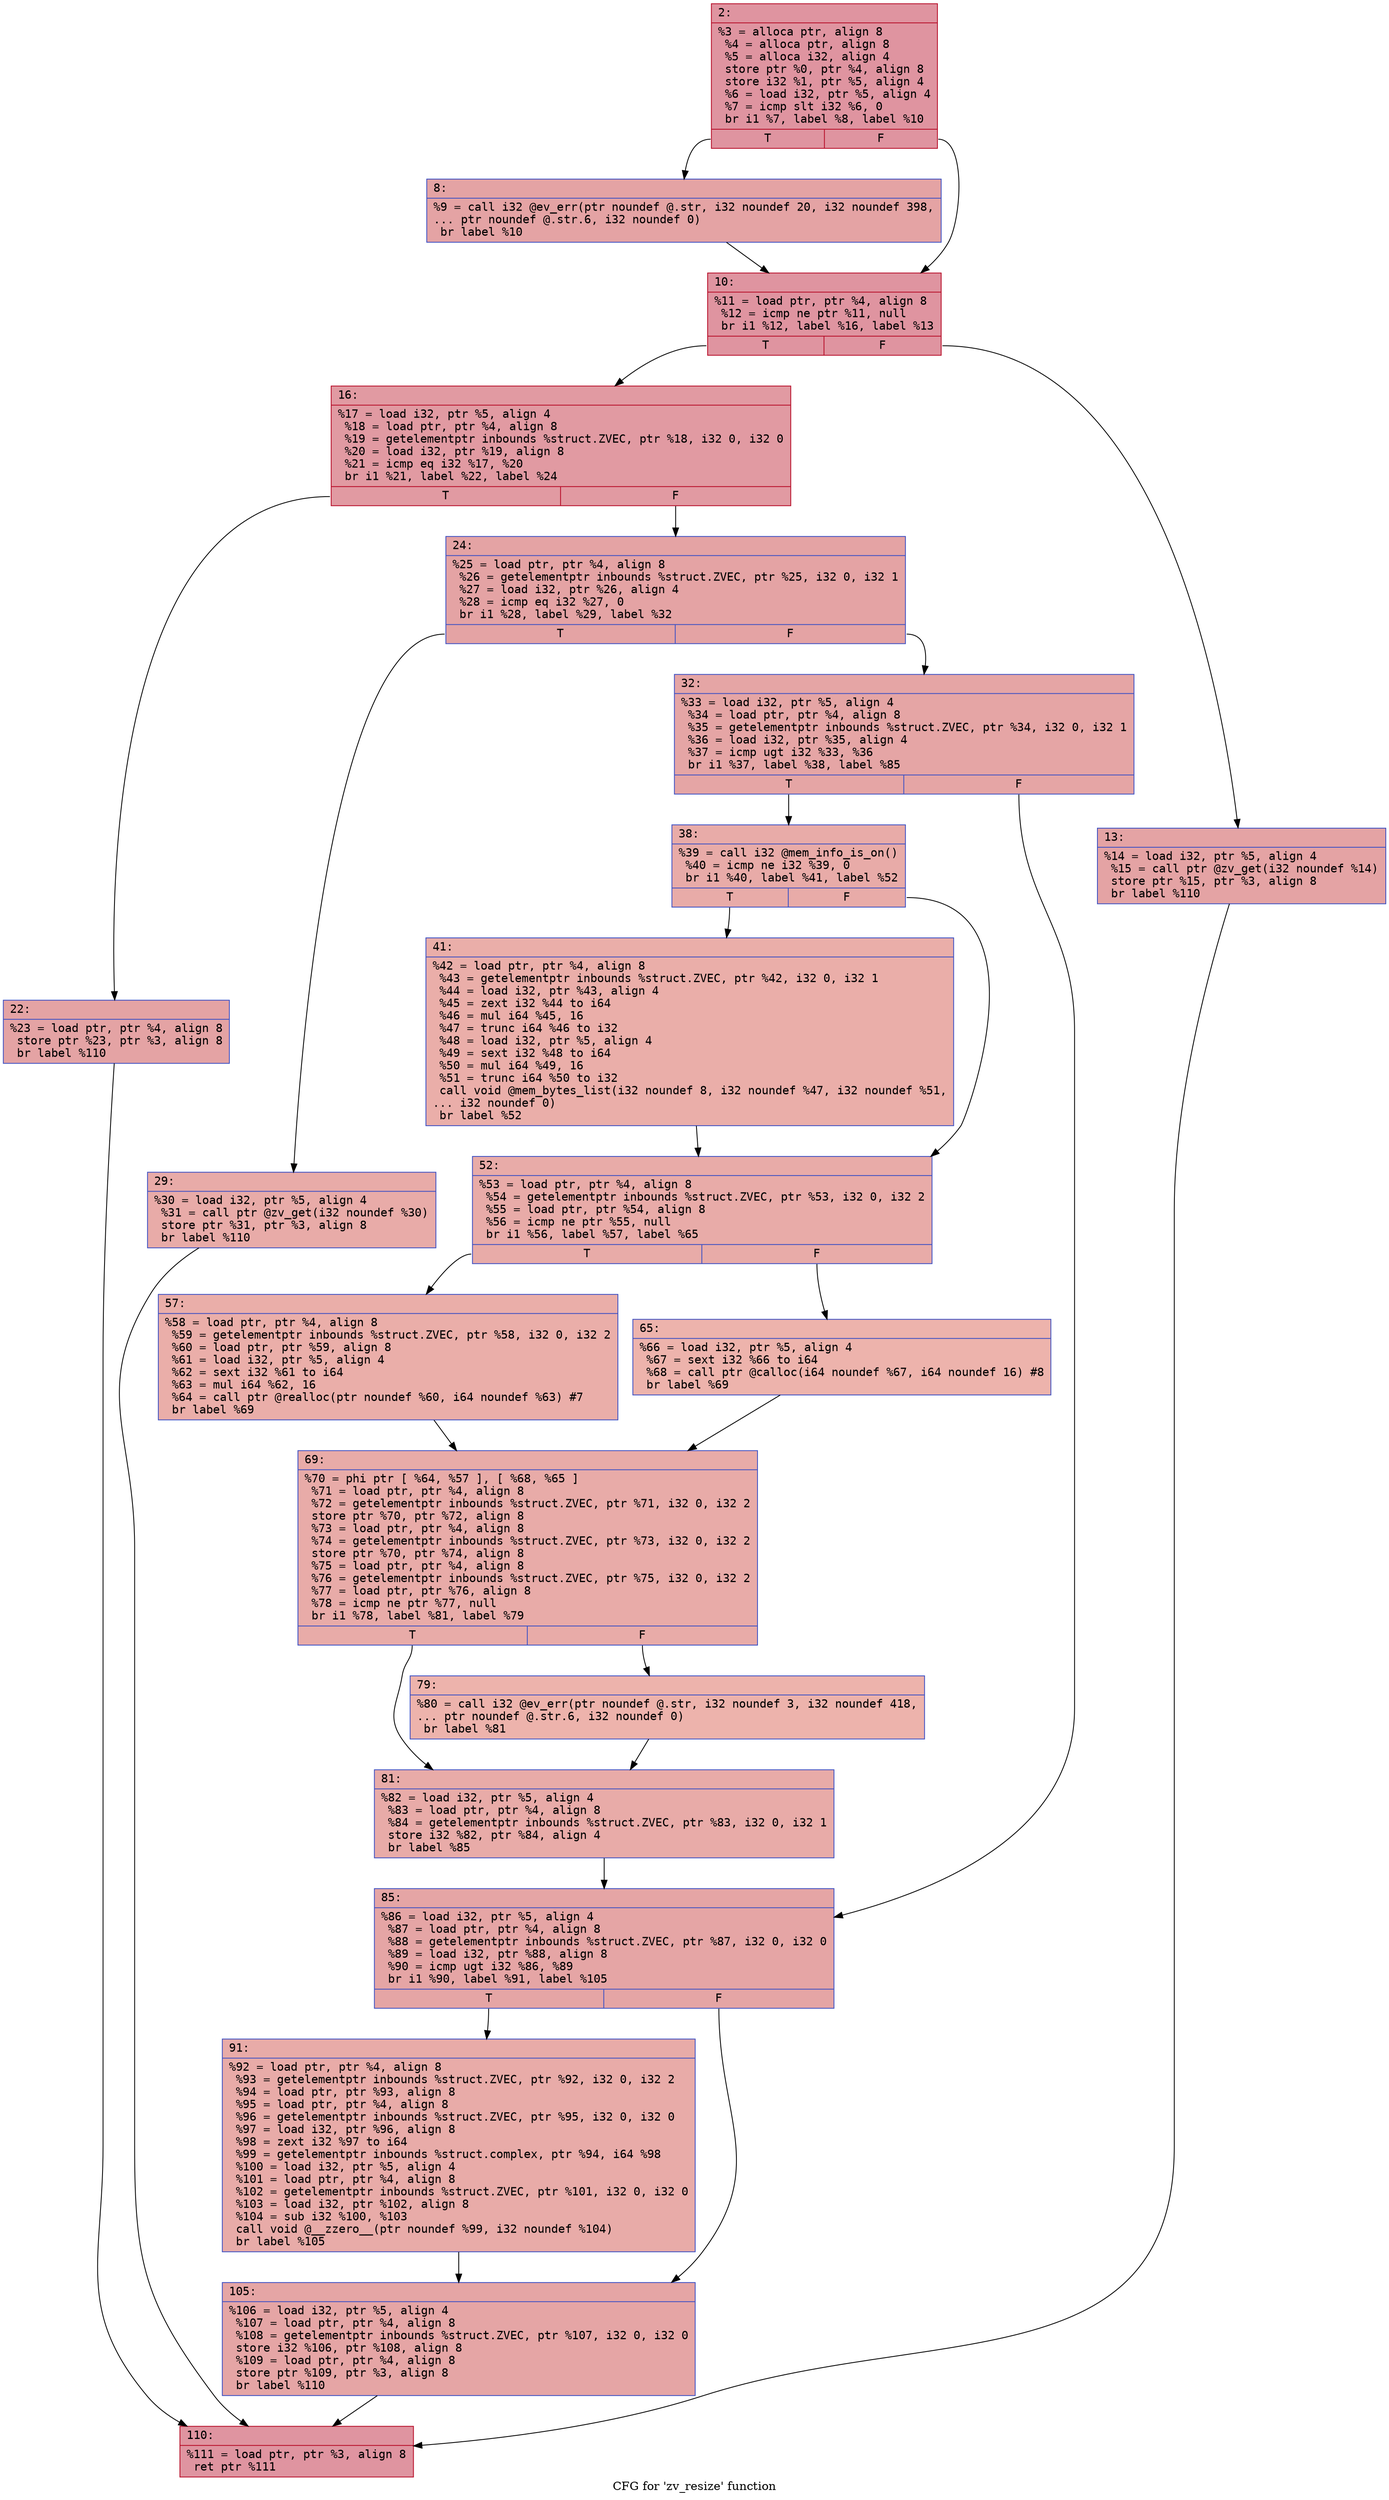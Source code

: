 digraph "CFG for 'zv_resize' function" {
	label="CFG for 'zv_resize' function";

	Node0x6000014c0b90 [shape=record,color="#b70d28ff", style=filled, fillcolor="#b70d2870" fontname="Courier",label="{2:\l|  %3 = alloca ptr, align 8\l  %4 = alloca ptr, align 8\l  %5 = alloca i32, align 4\l  store ptr %0, ptr %4, align 8\l  store i32 %1, ptr %5, align 4\l  %6 = load i32, ptr %5, align 4\l  %7 = icmp slt i32 %6, 0\l  br i1 %7, label %8, label %10\l|{<s0>T|<s1>F}}"];
	Node0x6000014c0b90:s0 -> Node0x6000014c0d70[tooltip="2 -> 8\nProbability 37.50%" ];
	Node0x6000014c0b90:s1 -> Node0x6000014c0dc0[tooltip="2 -> 10\nProbability 62.50%" ];
	Node0x6000014c0d70 [shape=record,color="#3d50c3ff", style=filled, fillcolor="#c32e3170" fontname="Courier",label="{8:\l|  %9 = call i32 @ev_err(ptr noundef @.str, i32 noundef 20, i32 noundef 398,\l... ptr noundef @.str.6, i32 noundef 0)\l  br label %10\l}"];
	Node0x6000014c0d70 -> Node0x6000014c0dc0[tooltip="8 -> 10\nProbability 100.00%" ];
	Node0x6000014c0dc0 [shape=record,color="#b70d28ff", style=filled, fillcolor="#b70d2870" fontname="Courier",label="{10:\l|  %11 = load ptr, ptr %4, align 8\l  %12 = icmp ne ptr %11, null\l  br i1 %12, label %16, label %13\l|{<s0>T|<s1>F}}"];
	Node0x6000014c0dc0:s0 -> Node0x6000014c0e60[tooltip="10 -> 16\nProbability 62.50%" ];
	Node0x6000014c0dc0:s1 -> Node0x6000014c0e10[tooltip="10 -> 13\nProbability 37.50%" ];
	Node0x6000014c0e10 [shape=record,color="#3d50c3ff", style=filled, fillcolor="#c32e3170" fontname="Courier",label="{13:\l|  %14 = load i32, ptr %5, align 4\l  %15 = call ptr @zv_get(i32 noundef %14)\l  store ptr %15, ptr %3, align 8\l  br label %110\l}"];
	Node0x6000014c0e10 -> Node0x6000014c1360[tooltip="13 -> 110\nProbability 100.00%" ];
	Node0x6000014c0e60 [shape=record,color="#b70d28ff", style=filled, fillcolor="#bb1b2c70" fontname="Courier",label="{16:\l|  %17 = load i32, ptr %5, align 4\l  %18 = load ptr, ptr %4, align 8\l  %19 = getelementptr inbounds %struct.ZVEC, ptr %18, i32 0, i32 0\l  %20 = load i32, ptr %19, align 8\l  %21 = icmp eq i32 %17, %20\l  br i1 %21, label %22, label %24\l|{<s0>T|<s1>F}}"];
	Node0x6000014c0e60:s0 -> Node0x6000014c0eb0[tooltip="16 -> 22\nProbability 50.00%" ];
	Node0x6000014c0e60:s1 -> Node0x6000014c0f00[tooltip="16 -> 24\nProbability 50.00%" ];
	Node0x6000014c0eb0 [shape=record,color="#3d50c3ff", style=filled, fillcolor="#c32e3170" fontname="Courier",label="{22:\l|  %23 = load ptr, ptr %4, align 8\l  store ptr %23, ptr %3, align 8\l  br label %110\l}"];
	Node0x6000014c0eb0 -> Node0x6000014c1360[tooltip="22 -> 110\nProbability 100.00%" ];
	Node0x6000014c0f00 [shape=record,color="#3d50c3ff", style=filled, fillcolor="#c32e3170" fontname="Courier",label="{24:\l|  %25 = load ptr, ptr %4, align 8\l  %26 = getelementptr inbounds %struct.ZVEC, ptr %25, i32 0, i32 1\l  %27 = load i32, ptr %26, align 4\l  %28 = icmp eq i32 %27, 0\l  br i1 %28, label %29, label %32\l|{<s0>T|<s1>F}}"];
	Node0x6000014c0f00:s0 -> Node0x6000014c0f50[tooltip="24 -> 29\nProbability 37.50%" ];
	Node0x6000014c0f00:s1 -> Node0x6000014c0fa0[tooltip="24 -> 32\nProbability 62.50%" ];
	Node0x6000014c0f50 [shape=record,color="#3d50c3ff", style=filled, fillcolor="#cc403a70" fontname="Courier",label="{29:\l|  %30 = load i32, ptr %5, align 4\l  %31 = call ptr @zv_get(i32 noundef %30)\l  store ptr %31, ptr %3, align 8\l  br label %110\l}"];
	Node0x6000014c0f50 -> Node0x6000014c1360[tooltip="29 -> 110\nProbability 100.00%" ];
	Node0x6000014c0fa0 [shape=record,color="#3d50c3ff", style=filled, fillcolor="#c5333470" fontname="Courier",label="{32:\l|  %33 = load i32, ptr %5, align 4\l  %34 = load ptr, ptr %4, align 8\l  %35 = getelementptr inbounds %struct.ZVEC, ptr %34, i32 0, i32 1\l  %36 = load i32, ptr %35, align 4\l  %37 = icmp ugt i32 %33, %36\l  br i1 %37, label %38, label %85\l|{<s0>T|<s1>F}}"];
	Node0x6000014c0fa0:s0 -> Node0x6000014c0ff0[tooltip="32 -> 38\nProbability 50.00%" ];
	Node0x6000014c0fa0:s1 -> Node0x6000014c1270[tooltip="32 -> 85\nProbability 50.00%" ];
	Node0x6000014c0ff0 [shape=record,color="#3d50c3ff", style=filled, fillcolor="#cc403a70" fontname="Courier",label="{38:\l|  %39 = call i32 @mem_info_is_on()\l  %40 = icmp ne i32 %39, 0\l  br i1 %40, label %41, label %52\l|{<s0>T|<s1>F}}"];
	Node0x6000014c0ff0:s0 -> Node0x6000014c1040[tooltip="38 -> 41\nProbability 62.50%" ];
	Node0x6000014c0ff0:s1 -> Node0x6000014c1090[tooltip="38 -> 52\nProbability 37.50%" ];
	Node0x6000014c1040 [shape=record,color="#3d50c3ff", style=filled, fillcolor="#d0473d70" fontname="Courier",label="{41:\l|  %42 = load ptr, ptr %4, align 8\l  %43 = getelementptr inbounds %struct.ZVEC, ptr %42, i32 0, i32 1\l  %44 = load i32, ptr %43, align 4\l  %45 = zext i32 %44 to i64\l  %46 = mul i64 %45, 16\l  %47 = trunc i64 %46 to i32\l  %48 = load i32, ptr %5, align 4\l  %49 = sext i32 %48 to i64\l  %50 = mul i64 %49, 16\l  %51 = trunc i64 %50 to i32\l  call void @mem_bytes_list(i32 noundef 8, i32 noundef %47, i32 noundef %51,\l... i32 noundef 0)\l  br label %52\l}"];
	Node0x6000014c1040 -> Node0x6000014c1090[tooltip="41 -> 52\nProbability 100.00%" ];
	Node0x6000014c1090 [shape=record,color="#3d50c3ff", style=filled, fillcolor="#cc403a70" fontname="Courier",label="{52:\l|  %53 = load ptr, ptr %4, align 8\l  %54 = getelementptr inbounds %struct.ZVEC, ptr %53, i32 0, i32 2\l  %55 = load ptr, ptr %54, align 8\l  %56 = icmp ne ptr %55, null\l  br i1 %56, label %57, label %65\l|{<s0>T|<s1>F}}"];
	Node0x6000014c1090:s0 -> Node0x6000014c10e0[tooltip="52 -> 57\nProbability 62.50%" ];
	Node0x6000014c1090:s1 -> Node0x6000014c1130[tooltip="52 -> 65\nProbability 37.50%" ];
	Node0x6000014c10e0 [shape=record,color="#3d50c3ff", style=filled, fillcolor="#d0473d70" fontname="Courier",label="{57:\l|  %58 = load ptr, ptr %4, align 8\l  %59 = getelementptr inbounds %struct.ZVEC, ptr %58, i32 0, i32 2\l  %60 = load ptr, ptr %59, align 8\l  %61 = load i32, ptr %5, align 4\l  %62 = sext i32 %61 to i64\l  %63 = mul i64 %62, 16\l  %64 = call ptr @realloc(ptr noundef %60, i64 noundef %63) #7\l  br label %69\l}"];
	Node0x6000014c10e0 -> Node0x6000014c1180[tooltip="57 -> 69\nProbability 100.00%" ];
	Node0x6000014c1130 [shape=record,color="#3d50c3ff", style=filled, fillcolor="#d6524470" fontname="Courier",label="{65:\l|  %66 = load i32, ptr %5, align 4\l  %67 = sext i32 %66 to i64\l  %68 = call ptr @calloc(i64 noundef %67, i64 noundef 16) #8\l  br label %69\l}"];
	Node0x6000014c1130 -> Node0x6000014c1180[tooltip="65 -> 69\nProbability 100.00%" ];
	Node0x6000014c1180 [shape=record,color="#3d50c3ff", style=filled, fillcolor="#cc403a70" fontname="Courier",label="{69:\l|  %70 = phi ptr [ %64, %57 ], [ %68, %65 ]\l  %71 = load ptr, ptr %4, align 8\l  %72 = getelementptr inbounds %struct.ZVEC, ptr %71, i32 0, i32 2\l  store ptr %70, ptr %72, align 8\l  %73 = load ptr, ptr %4, align 8\l  %74 = getelementptr inbounds %struct.ZVEC, ptr %73, i32 0, i32 2\l  store ptr %70, ptr %74, align 8\l  %75 = load ptr, ptr %4, align 8\l  %76 = getelementptr inbounds %struct.ZVEC, ptr %75, i32 0, i32 2\l  %77 = load ptr, ptr %76, align 8\l  %78 = icmp ne ptr %77, null\l  br i1 %78, label %81, label %79\l|{<s0>T|<s1>F}}"];
	Node0x6000014c1180:s0 -> Node0x6000014c1220[tooltip="69 -> 81\nProbability 62.50%" ];
	Node0x6000014c1180:s1 -> Node0x6000014c11d0[tooltip="69 -> 79\nProbability 37.50%" ];
	Node0x6000014c11d0 [shape=record,color="#3d50c3ff", style=filled, fillcolor="#d6524470" fontname="Courier",label="{79:\l|  %80 = call i32 @ev_err(ptr noundef @.str, i32 noundef 3, i32 noundef 418,\l... ptr noundef @.str.6, i32 noundef 0)\l  br label %81\l}"];
	Node0x6000014c11d0 -> Node0x6000014c1220[tooltip="79 -> 81\nProbability 100.00%" ];
	Node0x6000014c1220 [shape=record,color="#3d50c3ff", style=filled, fillcolor="#cc403a70" fontname="Courier",label="{81:\l|  %82 = load i32, ptr %5, align 4\l  %83 = load ptr, ptr %4, align 8\l  %84 = getelementptr inbounds %struct.ZVEC, ptr %83, i32 0, i32 1\l  store i32 %82, ptr %84, align 4\l  br label %85\l}"];
	Node0x6000014c1220 -> Node0x6000014c1270[tooltip="81 -> 85\nProbability 100.00%" ];
	Node0x6000014c1270 [shape=record,color="#3d50c3ff", style=filled, fillcolor="#c5333470" fontname="Courier",label="{85:\l|  %86 = load i32, ptr %5, align 4\l  %87 = load ptr, ptr %4, align 8\l  %88 = getelementptr inbounds %struct.ZVEC, ptr %87, i32 0, i32 0\l  %89 = load i32, ptr %88, align 8\l  %90 = icmp ugt i32 %86, %89\l  br i1 %90, label %91, label %105\l|{<s0>T|<s1>F}}"];
	Node0x6000014c1270:s0 -> Node0x6000014c12c0[tooltip="85 -> 91\nProbability 50.00%" ];
	Node0x6000014c1270:s1 -> Node0x6000014c1310[tooltip="85 -> 105\nProbability 50.00%" ];
	Node0x6000014c12c0 [shape=record,color="#3d50c3ff", style=filled, fillcolor="#cc403a70" fontname="Courier",label="{91:\l|  %92 = load ptr, ptr %4, align 8\l  %93 = getelementptr inbounds %struct.ZVEC, ptr %92, i32 0, i32 2\l  %94 = load ptr, ptr %93, align 8\l  %95 = load ptr, ptr %4, align 8\l  %96 = getelementptr inbounds %struct.ZVEC, ptr %95, i32 0, i32 0\l  %97 = load i32, ptr %96, align 8\l  %98 = zext i32 %97 to i64\l  %99 = getelementptr inbounds %struct.complex, ptr %94, i64 %98\l  %100 = load i32, ptr %5, align 4\l  %101 = load ptr, ptr %4, align 8\l  %102 = getelementptr inbounds %struct.ZVEC, ptr %101, i32 0, i32 0\l  %103 = load i32, ptr %102, align 8\l  %104 = sub i32 %100, %103\l  call void @__zzero__(ptr noundef %99, i32 noundef %104)\l  br label %105\l}"];
	Node0x6000014c12c0 -> Node0x6000014c1310[tooltip="91 -> 105\nProbability 100.00%" ];
	Node0x6000014c1310 [shape=record,color="#3d50c3ff", style=filled, fillcolor="#c5333470" fontname="Courier",label="{105:\l|  %106 = load i32, ptr %5, align 4\l  %107 = load ptr, ptr %4, align 8\l  %108 = getelementptr inbounds %struct.ZVEC, ptr %107, i32 0, i32 0\l  store i32 %106, ptr %108, align 8\l  %109 = load ptr, ptr %4, align 8\l  store ptr %109, ptr %3, align 8\l  br label %110\l}"];
	Node0x6000014c1310 -> Node0x6000014c1360[tooltip="105 -> 110\nProbability 100.00%" ];
	Node0x6000014c1360 [shape=record,color="#b70d28ff", style=filled, fillcolor="#b70d2870" fontname="Courier",label="{110:\l|  %111 = load ptr, ptr %3, align 8\l  ret ptr %111\l}"];
}
